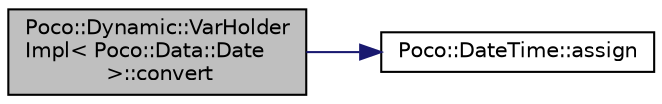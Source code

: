digraph "Poco::Dynamic::VarHolderImpl&lt; Poco::Data::Date &gt;::convert"
{
 // LATEX_PDF_SIZE
  edge [fontname="Helvetica",fontsize="10",labelfontname="Helvetica",labelfontsize="10"];
  node [fontname="Helvetica",fontsize="10",shape=record];
  rankdir="LR";
  Node1 [label="Poco::Dynamic::VarHolder\lImpl\< Poco::Data::Date\l \>::convert",height=0.2,width=0.4,color="black", fillcolor="grey75", style="filled", fontcolor="black",tooltip=" "];
  Node1 -> Node2 [color="midnightblue",fontsize="10",style="solid",fontname="Helvetica"];
  Node2 [label="Poco::DateTime::assign",height=0.2,width=0.4,color="black", fillcolor="white", style="filled",URL="$classPoco_1_1DateTime.html#ac78ce9e388556c3a19d8ff9916ead8b7",tooltip="Assigns a Julian day."];
}
